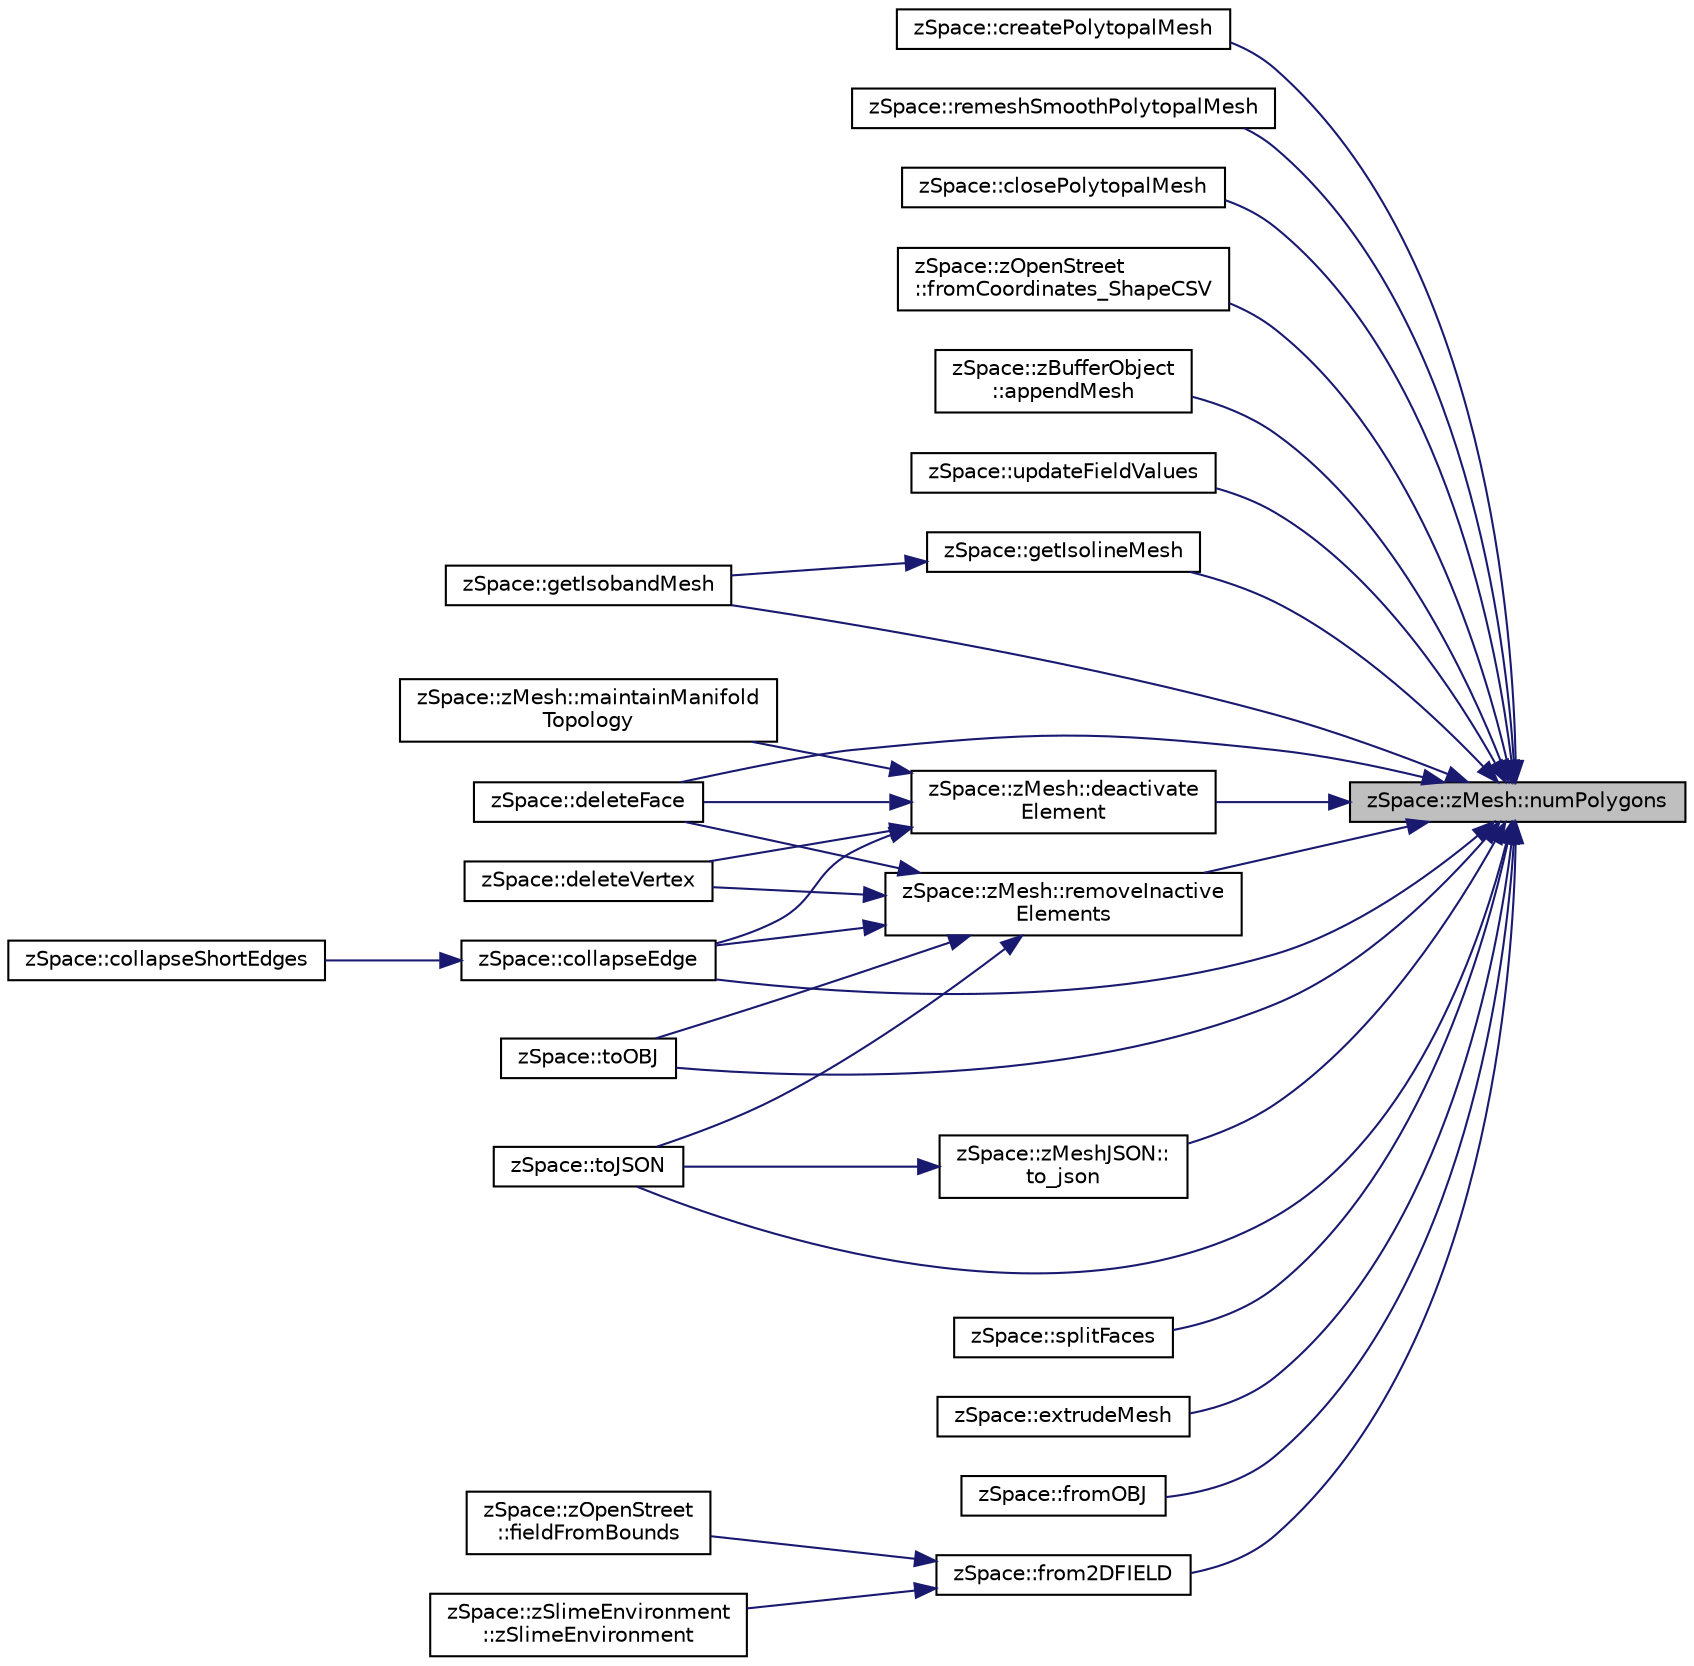 digraph "zSpace::zMesh::numPolygons"
{
 // LATEX_PDF_SIZE
  edge [fontname="Helvetica",fontsize="10",labelfontname="Helvetica",labelfontsize="10"];
  node [fontname="Helvetica",fontsize="10",shape=record];
  rankdir="RL";
  Node431 [label="zSpace::zMesh::numPolygons",height=0.2,width=0.4,color="black", fillcolor="grey75", style="filled", fontcolor="black",tooltip="This method returns the number of polygons in the mesh."];
  Node431 -> Node432 [dir="back",color="midnightblue",fontsize="10",style="solid",fontname="Helvetica"];
  Node432 [label="zSpace::createPolytopalMesh",height=0.2,width=0.4,color="black", fillcolor="white", style="filled",URL="$group__z_polytopal.html#gaf251bb68cd900abe02f923fa4f54686c",tooltip="This method creates the polytopal mesh based on the input volume mesh and its center line graph."];
  Node431 -> Node433 [dir="back",color="midnightblue",fontsize="10",style="solid",fontname="Helvetica"];
  Node433 [label="zSpace::remeshSmoothPolytopalMesh",height=0.2,width=0.4,color="black", fillcolor="white", style="filled",URL="$group__z_polytopal.html#ga5dd7e372cf8287c0434778b2e58d41f1",tooltip="This method remeshes the smoothed polytopal mesh to have rulings in ony one direction."];
  Node431 -> Node434 [dir="back",color="midnightblue",fontsize="10",style="solid",fontname="Helvetica"];
  Node434 [label="zSpace::closePolytopalMesh",height=0.2,width=0.4,color="black", fillcolor="white", style="filled",URL="$group__z_polytopal.html#gae190027ab219b334781def349d7b08fb",tooltip="This method closes the smooth polytopal mesh."];
  Node431 -> Node435 [dir="back",color="midnightblue",fontsize="10",style="solid",fontname="Helvetica"];
  Node435 [label="zSpace::zOpenStreet\l::fromCoordinates_ShapeCSV",height=0.2,width=0.4,color="black", fillcolor="white", style="filled",URL="$classz_space_1_1z_open_street.html#a1f424a620d6a85c3d5d54f8a92a95005",tooltip="This method gets mesh and data attributes from input shape CSV data files."];
  Node431 -> Node436 [dir="back",color="midnightblue",fontsize="10",style="solid",fontname="Helvetica"];
  Node436 [label="zSpace::zBufferObject\l::appendMesh",height=0.2,width=0.4,color="black", fillcolor="white", style="filled",URL="$classz_space_1_1z_buffer_object.html#ac5e8e4b2d6a21dbf4e59ed55a8b8bc58",tooltip="This method appends zMesh to the buffer."];
  Node431 -> Node437 [dir="back",color="midnightblue",fontsize="10",style="solid",fontname="Helvetica"];
  Node437 [label="zSpace::updateFieldValues",height=0.2,width=0.4,color="black", fillcolor="white", style="filled",URL="$group__z_field2_d_utilities.html#gaf2f5b97efe661e3d65caff0f473a0f09",tooltip="This method updates the color values of the field mesh based on the scalar values...."];
  Node431 -> Node438 [dir="back",color="midnightblue",fontsize="10",style="solid",fontname="Helvetica"];
  Node438 [label="zSpace::getIsolineMesh",height=0.2,width=0.4,color="black", fillcolor="white", style="filled",URL="$group__z_field2_d_utilities.html#ga63d805729d97ddd318cf0700a234b469",tooltip="This method creates a isoline mesh from the input field mesh at the given field threshold."];
  Node438 -> Node439 [dir="back",color="midnightblue",fontsize="10",style="solid",fontname="Helvetica"];
  Node439 [label="zSpace::getIsobandMesh",height=0.2,width=0.4,color="black", fillcolor="white", style="filled",URL="$group__z_field2_d_utilities.html#ga45610f4909d8d9800db09f245dc8ba8a",tooltip="This method creates a isoband mesh from the input field mesh at the given field threshold."];
  Node431 -> Node439 [dir="back",color="midnightblue",fontsize="10",style="solid",fontname="Helvetica"];
  Node431 -> Node440 [dir="back",color="midnightblue",fontsize="10",style="solid",fontname="Helvetica"];
  Node440 [label="zSpace::zMesh::deactivate\lElement",height=0.2,width=0.4,color="black", fillcolor="white", style="filled",URL="$classz_space_1_1z_mesh.html#aea35829fdb54f511f93cef10c85da66c",tooltip="This method deactivates the input elements from the array connected with the input type."];
  Node440 -> Node441 [dir="back",color="midnightblue",fontsize="10",style="solid",fontname="Helvetica"];
  Node441 [label="zSpace::zMesh::maintainManifold\lTopology",height=0.2,width=0.4,color="black", fillcolor="white", style="filled",URL="$classz_space_1_1z_mesh.html#ae66609043bee62d706443ac5dc47304f",tooltip="This method cleans up the mesh to maintain manifolod topology."];
  Node440 -> Node442 [dir="back",color="midnightblue",fontsize="10",style="solid",fontname="Helvetica"];
  Node442 [label="zSpace::deleteVertex",height=0.2,width=0.4,color="black", fillcolor="white", style="filled",URL="$group__z_mesh_modifiers.html#ga20644ac4933b8ae055b0eb47a9df8420",tooltip="This method deletes the mesh vertex given by the input vertex index."];
  Node440 -> Node443 [dir="back",color="midnightblue",fontsize="10",style="solid",fontname="Helvetica"];
  Node443 [label="zSpace::deleteFace",height=0.2,width=0.4,color="black", fillcolor="white", style="filled",URL="$group__z_mesh_modifiers.html#ga24ab0fcd418ba91e387838fdc4711787",tooltip="This method deletes the mesh face given by the input face index."];
  Node440 -> Node444 [dir="back",color="midnightblue",fontsize="10",style="solid",fontname="Helvetica"];
  Node444 [label="zSpace::collapseEdge",height=0.2,width=0.4,color="black", fillcolor="white", style="filled",URL="$group__z_mesh_modifiers.html#ga77533a4e95924fa8c030ba013eef1ec6",tooltip="This method collapses an edge into a vertex."];
  Node444 -> Node445 [dir="back",color="midnightblue",fontsize="10",style="solid",fontname="Helvetica"];
  Node445 [label="zSpace::collapseShortEdges",height=0.2,width=0.4,color="black", fillcolor="white", style="filled",URL="$group__z_mesh_modifiers.html#ga14350e97740cec4f835125fb286fc071",tooltip="This method collapses an edge shorter than the given minimum edge length value if the collapsing does..."];
  Node431 -> Node446 [dir="back",color="midnightblue",fontsize="10",style="solid",fontname="Helvetica"];
  Node446 [label="zSpace::zMesh::removeInactive\lElements",height=0.2,width=0.4,color="black", fillcolor="white", style="filled",URL="$classz_space_1_1z_mesh.html#ab21d59eecb169921b427a7e766d47aa5",tooltip="This method removes inactive elements from the array connected with the input type."];
  Node446 -> Node442 [dir="back",color="midnightblue",fontsize="10",style="solid",fontname="Helvetica"];
  Node446 -> Node443 [dir="back",color="midnightblue",fontsize="10",style="solid",fontname="Helvetica"];
  Node446 -> Node444 [dir="back",color="midnightblue",fontsize="10",style="solid",fontname="Helvetica"];
  Node446 -> Node447 [dir="back",color="midnightblue",fontsize="10",style="solid",fontname="Helvetica"];
  Node447 [label="zSpace::toOBJ",height=0.2,width=0.4,color="black", fillcolor="white", style="filled",URL="$group__z_i_o___mesh.html#ga56d1123fee7864f1a5da2f740b9e589d",tooltip="This method exports zMesh as an OBJ file."];
  Node446 -> Node448 [dir="back",color="midnightblue",fontsize="10",style="solid",fontname="Helvetica"];
  Node448 [label="zSpace::toJSON",height=0.2,width=0.4,color="black", fillcolor="white", style="filled",URL="$group__z_i_o___mesh.html#ga6fccda275363a86353d2750673122d6f",tooltip="This method exports zMesh to a JSON file format using JSON Modern Library."];
  Node431 -> Node443 [dir="back",color="midnightblue",fontsize="10",style="solid",fontname="Helvetica"];
  Node431 -> Node444 [dir="back",color="midnightblue",fontsize="10",style="solid",fontname="Helvetica"];
  Node431 -> Node449 [dir="back",color="midnightblue",fontsize="10",style="solid",fontname="Helvetica"];
  Node449 [label="zSpace::splitFaces",height=0.2,width=0.4,color="black", fillcolor="white", style="filled",URL="$group__z_mesh_modifiers.html#gaeda022d590a10b38c94e75bc0e278d80",tooltip="This method splits a set of edges and faces of a mesh in a continuous manner."];
  Node431 -> Node450 [dir="back",color="midnightblue",fontsize="10",style="solid",fontname="Helvetica"];
  Node450 [label="zSpace::extrudeMesh",height=0.2,width=0.4,color="black", fillcolor="white", style="filled",URL="$group__z_mesh_utilities.html#ga6f2ce938aa8bb72d5b4649115d76d9c8",tooltip="This method returns an extruded mesh from the input mesh."];
  Node431 -> Node447 [dir="back",color="midnightblue",fontsize="10",style="solid",fontname="Helvetica"];
  Node431 -> Node448 [dir="back",color="midnightblue",fontsize="10",style="solid",fontname="Helvetica"];
  Node431 -> Node451 [dir="back",color="midnightblue",fontsize="10",style="solid",fontname="Helvetica"];
  Node451 [label="zSpace::fromOBJ",height=0.2,width=0.4,color="black", fillcolor="white", style="filled",URL="$group__z_i_o___mesh.html#gad60778d5e70ebdcc0bd24babf3afa810",tooltip="This method imports zMesh from an OBJ file."];
  Node431 -> Node452 [dir="back",color="midnightblue",fontsize="10",style="solid",fontname="Helvetica"];
  Node452 [label="zSpace::from2DFIELD",height=0.2,width=0.4,color="black", fillcolor="white", style="filled",URL="$group__z_i_o___mesh.html#ga9501fa762906c00a7e243a21ceda4a1e",tooltip="This method creates a mesh from the input scalar field."];
  Node452 -> Node453 [dir="back",color="midnightblue",fontsize="10",style="solid",fontname="Helvetica"];
  Node453 [label="zSpace::zSlimeEnvironment\l::zSlimeEnvironment",height=0.2,width=0.4,color="black", fillcolor="white", style="filled",URL="$classz_space_1_1z_slime_environment.html#a7696311d42321327c2fe1bef3f3856f9",tooltip="Default constructor."];
  Node452 -> Node454 [dir="back",color="midnightblue",fontsize="10",style="solid",fontname="Helvetica"];
  Node454 [label="zSpace::zOpenStreet\l::fieldFromBounds",height=0.2,width=0.4,color="black", fillcolor="white", style="filled",URL="$classz_space_1_1z_open_street.html#afbc7adca0c9d2ee4635de29baba0b5b5",tooltip="This method computes the scalar field from the bounds and input resolution. It also computes the fiel..."];
  Node431 -> Node455 [dir="back",color="midnightblue",fontsize="10",style="solid",fontname="Helvetica"];
  Node455 [label="zSpace::zMeshJSON::\lto_json",height=0.2,width=0.4,color="black", fillcolor="white", style="filled",URL="$classz_space_1_1z_mesh_j_s_o_n.html#a2f9c901ed11d790ecec40f3ca6ea4a17",tooltip="This method creates the JSON file from the input zMesh using JSON Modern Library."];
  Node455 -> Node448 [dir="back",color="midnightblue",fontsize="10",style="solid",fontname="Helvetica"];
}
